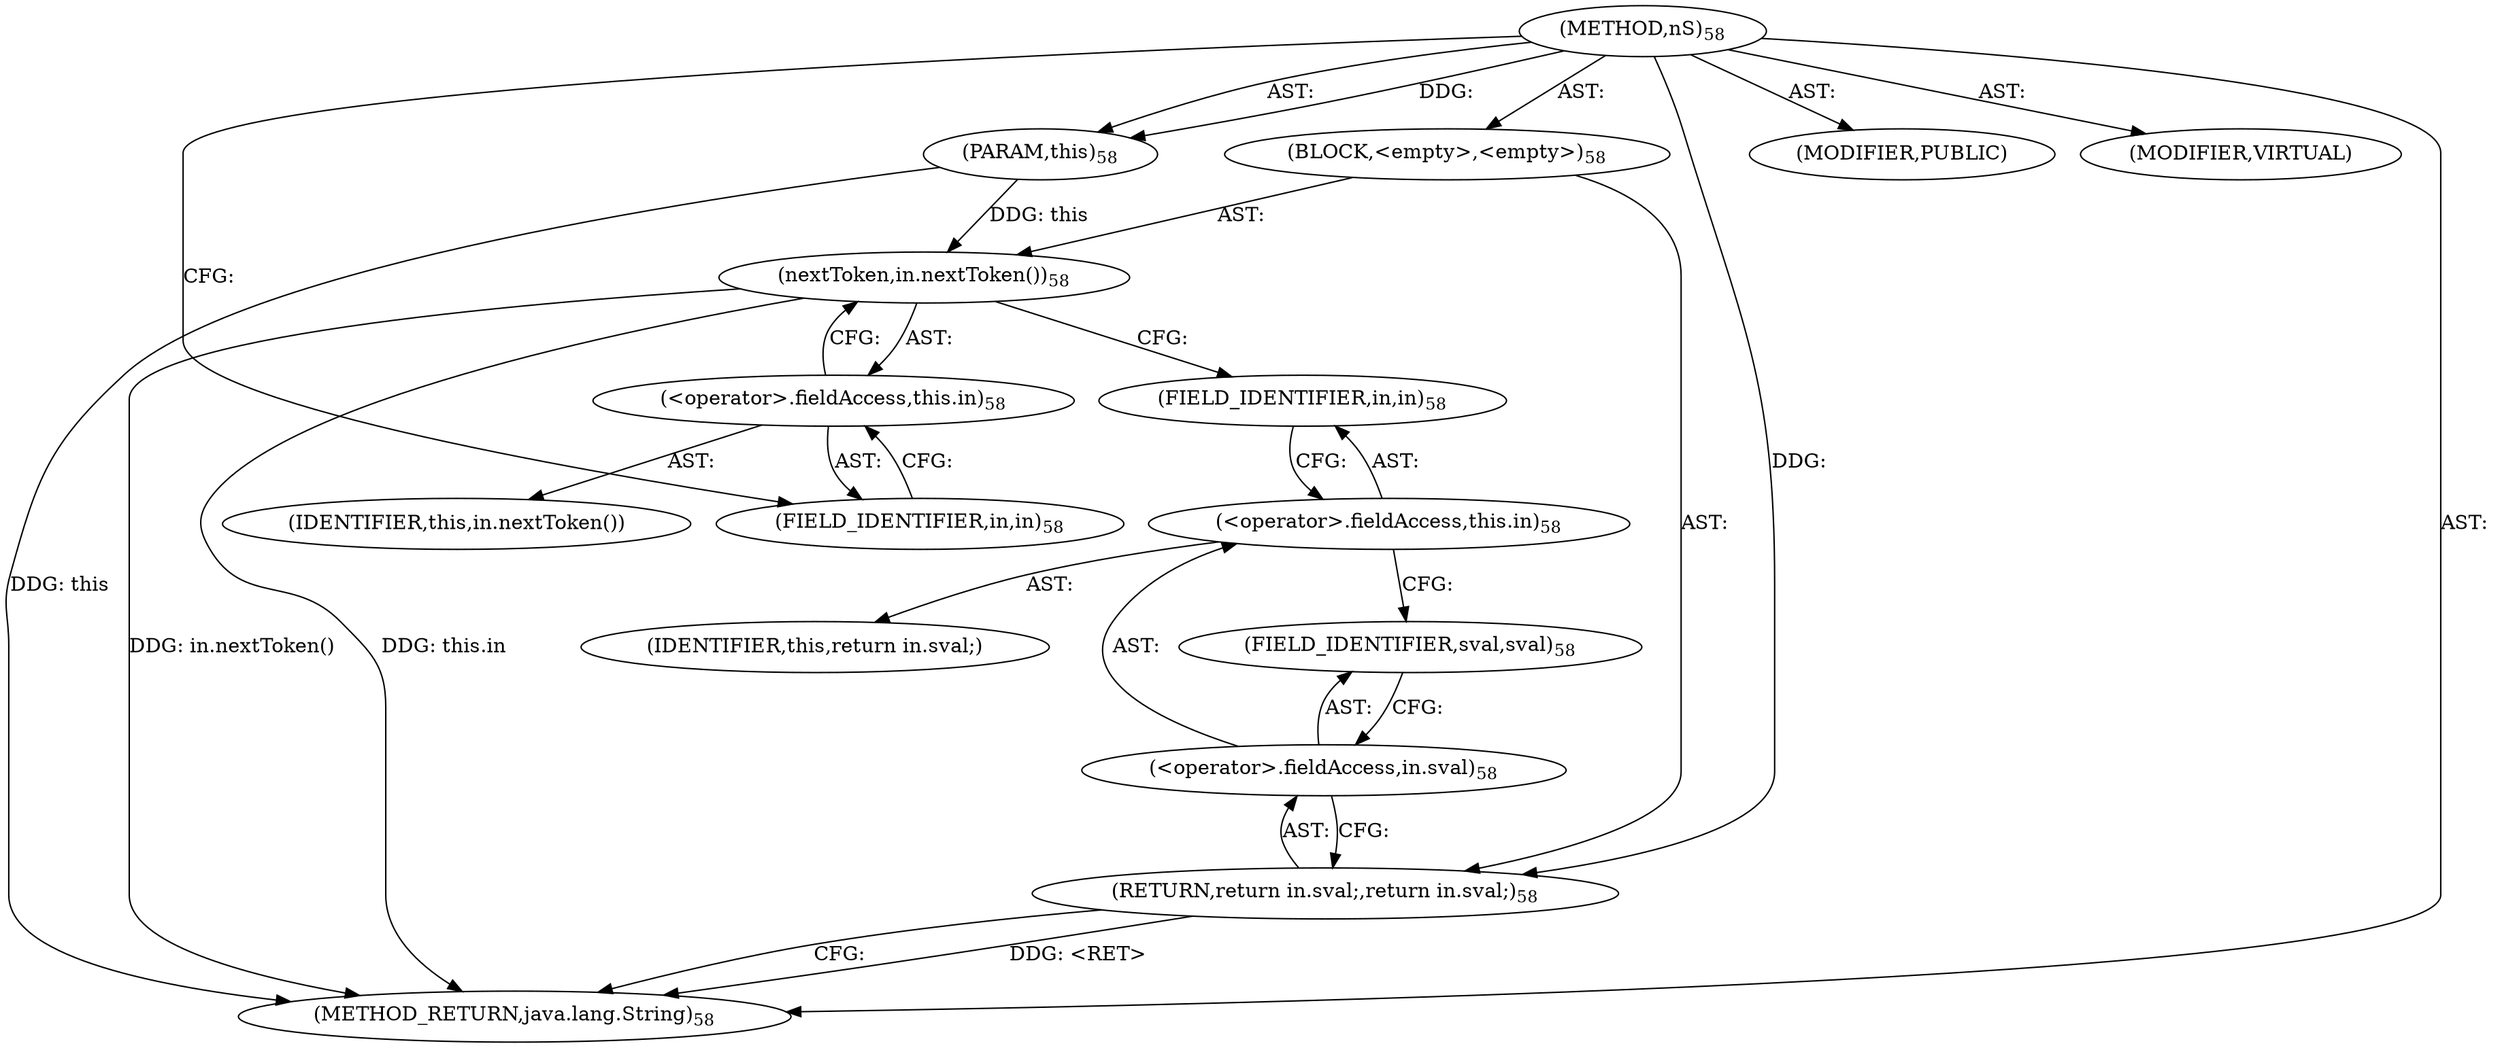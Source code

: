 digraph "nS" {  
"538" [label = <(METHOD,nS)<SUB>58</SUB>> ]
"539" [label = <(PARAM,this)<SUB>58</SUB>> ]
"540" [label = <(BLOCK,&lt;empty&gt;,&lt;empty&gt;)<SUB>58</SUB>> ]
"541" [label = <(nextToken,in.nextToken())<SUB>58</SUB>> ]
"542" [label = <(&lt;operator&gt;.fieldAccess,this.in)<SUB>58</SUB>> ]
"543" [label = <(IDENTIFIER,this,in.nextToken())> ]
"544" [label = <(FIELD_IDENTIFIER,in,in)<SUB>58</SUB>> ]
"545" [label = <(RETURN,return in.sval;,return in.sval;)<SUB>58</SUB>> ]
"546" [label = <(&lt;operator&gt;.fieldAccess,in.sval)<SUB>58</SUB>> ]
"547" [label = <(&lt;operator&gt;.fieldAccess,this.in)<SUB>58</SUB>> ]
"548" [label = <(IDENTIFIER,this,return in.sval;)> ]
"549" [label = <(FIELD_IDENTIFIER,in,in)<SUB>58</SUB>> ]
"550" [label = <(FIELD_IDENTIFIER,sval,sval)<SUB>58</SUB>> ]
"551" [label = <(MODIFIER,PUBLIC)> ]
"552" [label = <(MODIFIER,VIRTUAL)> ]
"553" [label = <(METHOD_RETURN,java.lang.String)<SUB>58</SUB>> ]
  "538" -> "539"  [ label = "AST: "] 
  "538" -> "540"  [ label = "AST: "] 
  "538" -> "551"  [ label = "AST: "] 
  "538" -> "552"  [ label = "AST: "] 
  "538" -> "553"  [ label = "AST: "] 
  "540" -> "541"  [ label = "AST: "] 
  "540" -> "545"  [ label = "AST: "] 
  "541" -> "542"  [ label = "AST: "] 
  "542" -> "543"  [ label = "AST: "] 
  "542" -> "544"  [ label = "AST: "] 
  "545" -> "546"  [ label = "AST: "] 
  "546" -> "547"  [ label = "AST: "] 
  "546" -> "550"  [ label = "AST: "] 
  "547" -> "548"  [ label = "AST: "] 
  "547" -> "549"  [ label = "AST: "] 
  "541" -> "549"  [ label = "CFG: "] 
  "545" -> "553"  [ label = "CFG: "] 
  "542" -> "541"  [ label = "CFG: "] 
  "546" -> "545"  [ label = "CFG: "] 
  "544" -> "542"  [ label = "CFG: "] 
  "547" -> "550"  [ label = "CFG: "] 
  "550" -> "546"  [ label = "CFG: "] 
  "549" -> "547"  [ label = "CFG: "] 
  "538" -> "544"  [ label = "CFG: "] 
  "545" -> "553"  [ label = "DDG: &lt;RET&gt;"] 
  "539" -> "553"  [ label = "DDG: this"] 
  "541" -> "553"  [ label = "DDG: this.in"] 
  "541" -> "553"  [ label = "DDG: in.nextToken()"] 
  "538" -> "539"  [ label = "DDG: "] 
  "538" -> "545"  [ label = "DDG: "] 
  "539" -> "541"  [ label = "DDG: this"] 
}
